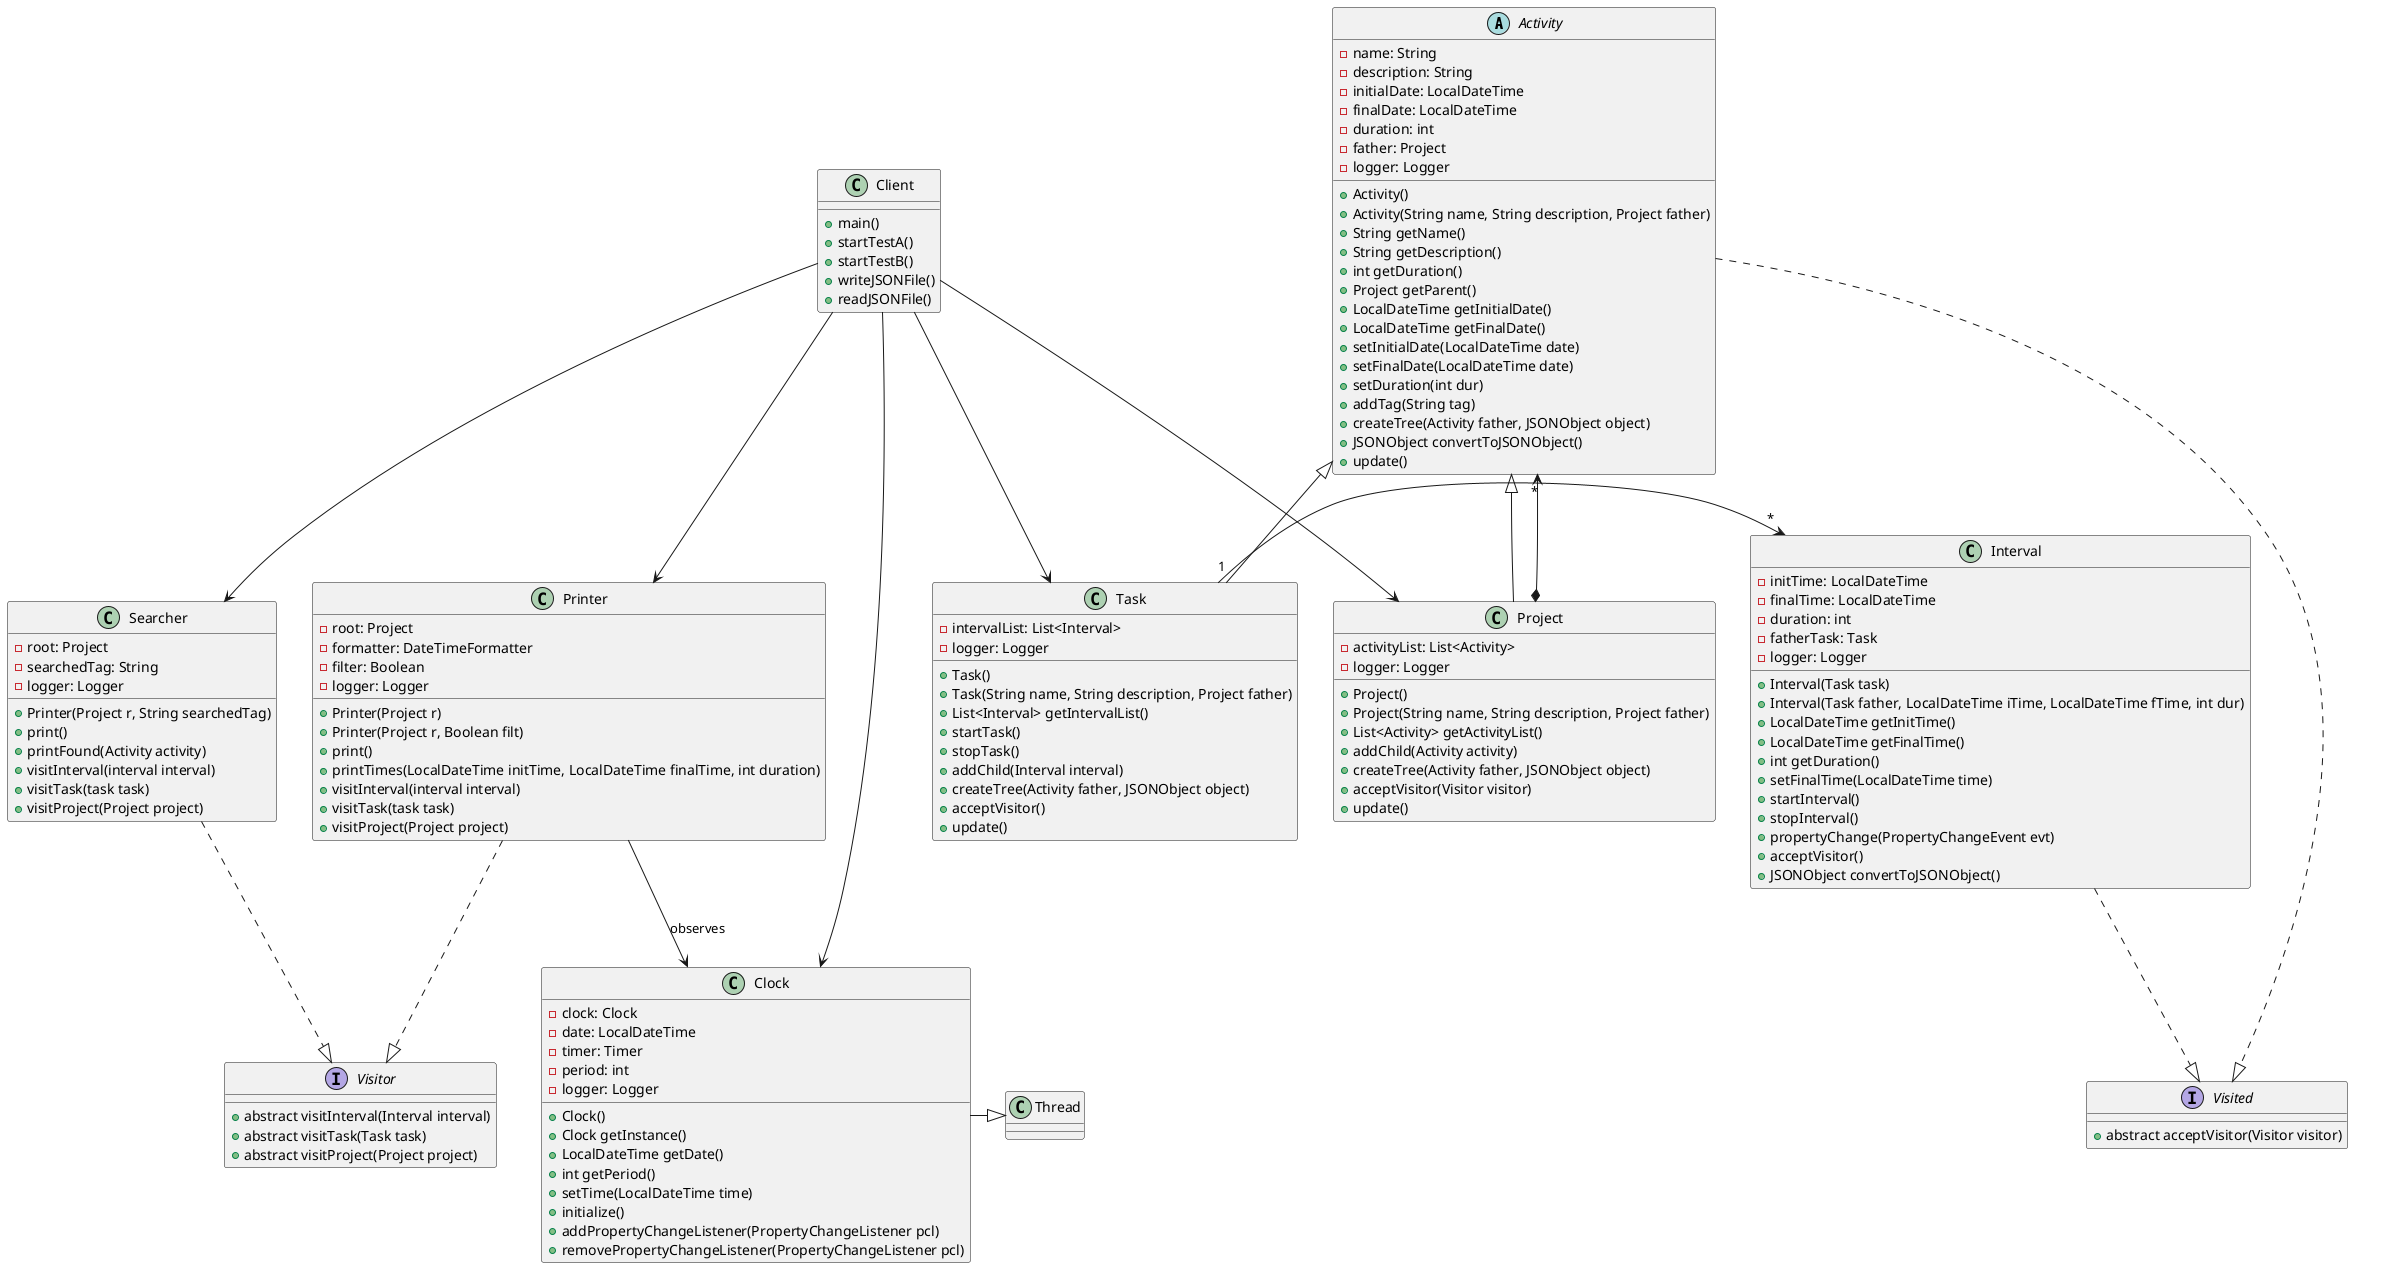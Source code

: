 @startuml


abstract class Activity{
- name: String
- description: String
- initialDate: LocalDateTime
- finalDate: LocalDateTime
- duration: int
- father: Project
- logger: Logger
+ Activity()
+ Activity(String name, String description, Project father)
+ String getName()
+ String getDescription()
+ int getDuration()
+ Project getParent()
+ LocalDateTime getInitialDate()
+ LocalDateTime getFinalDate()
+ setInitialDate(LocalDateTime date)
+ setFinalDate(LocalDateTime date)
+ setDuration(int dur)
+ addTag(String tag)
+ createTree(Activity father, JSONObject object)
+ JSONObject convertToJSONObject()
+ update()

}

class Task{
- intervalList: List<Interval>
- logger: Logger
+ Task()
+ Task(String name, String description, Project father)
+ List<Interval> getIntervalList()
+ startTask()
+ stopTask()
+ addChild(Interval interval)
+ createTree(Activity father, JSONObject object)
+ acceptVisitor()
+ update()
}

class Project{
- activityList: List<Activity>
- logger: Logger
+ Project()
+ Project(String name, String description, Project father)
+ List<Activity> getActivityList()
+ addChild(Activity activity)
+ createTree(Activity father, JSONObject object)
+ acceptVisitor(Visitor visitor)
+ update()

}

class Clock{
- clock: Clock
- date: LocalDateTime
- timer: Timer
- period: int
- logger: Logger
+ Clock()
+ Clock getInstance()
+ LocalDateTime getDate()
+ int getPeriod()
+ setTime(LocalDateTime time)
+ initialize()
+ addPropertyChangeListener(PropertyChangeListener pcl)
+ removePropertyChangeListener(PropertyChangeListener pcl)
}

class Thread{}

class Interval{
- initTime: LocalDateTime
- finalTime: LocalDateTime
- duration: int
- fatherTask: Task
- logger: Logger
+ Interval(Task task)
+ Interval(Task father, LocalDateTime iTime, LocalDateTime fTime, int dur)
+ LocalDateTime getInitTime()
+ LocalDateTime getFinalTime()
+ int getDuration()
+ setFinalTime(LocalDateTime time)
+ startInterval()
+ stopInterval()
+ propertyChange(PropertyChangeEvent evt)
+ acceptVisitor()
+ JSONObject convertToJSONObject()
}

class Client{
+ main()
+ startTestA()
+ startTestB()
+ writeJSONFile()
+ readJSONFile()
}

class Printer{
- root: Project
- formatter: DateTimeFormatter
- filter: Boolean
- logger: Logger
+ Printer(Project r)
+ Printer(Project r, Boolean filt)
+ print()
+ printTimes(LocalDateTime initTime, LocalDateTime finalTime, int duration)
+ visitInterval(interval interval)
+ visitTask(task task)
+ visitProject(Project project)
}

interface Visited{
+ abstract acceptVisitor(Visitor visitor)
}

interface Visitor{
+ abstract visitInterval(Interval interval)
+ abstract visitTask(Task task)
+ abstract visitProject(Project project)
}

class Searcher{
- root: Project
- searchedTag: String
- logger: Logger
+ Printer(Project r, String searchedTag)
+ print()
+ printFound(Activity activity)
+ visitInterval(interval interval)
+ visitTask(task task)
+ visitProject(Project project)
}


Project -up-|> Activity
Task -up-|> Activity
Project  *--> "*" Activity
Client --> Project
Client --> Task
Client --> Clock
Client --> Printer
Client --> Searcher
Task "1" -right->"*" Interval
Printer --> Clock : observes
Clock -right-|> Thread
Printer ..|> Visitor
Searcher ..|> Visitor
Activity ..|> Visited
Interval ..|> Visited

@enduml